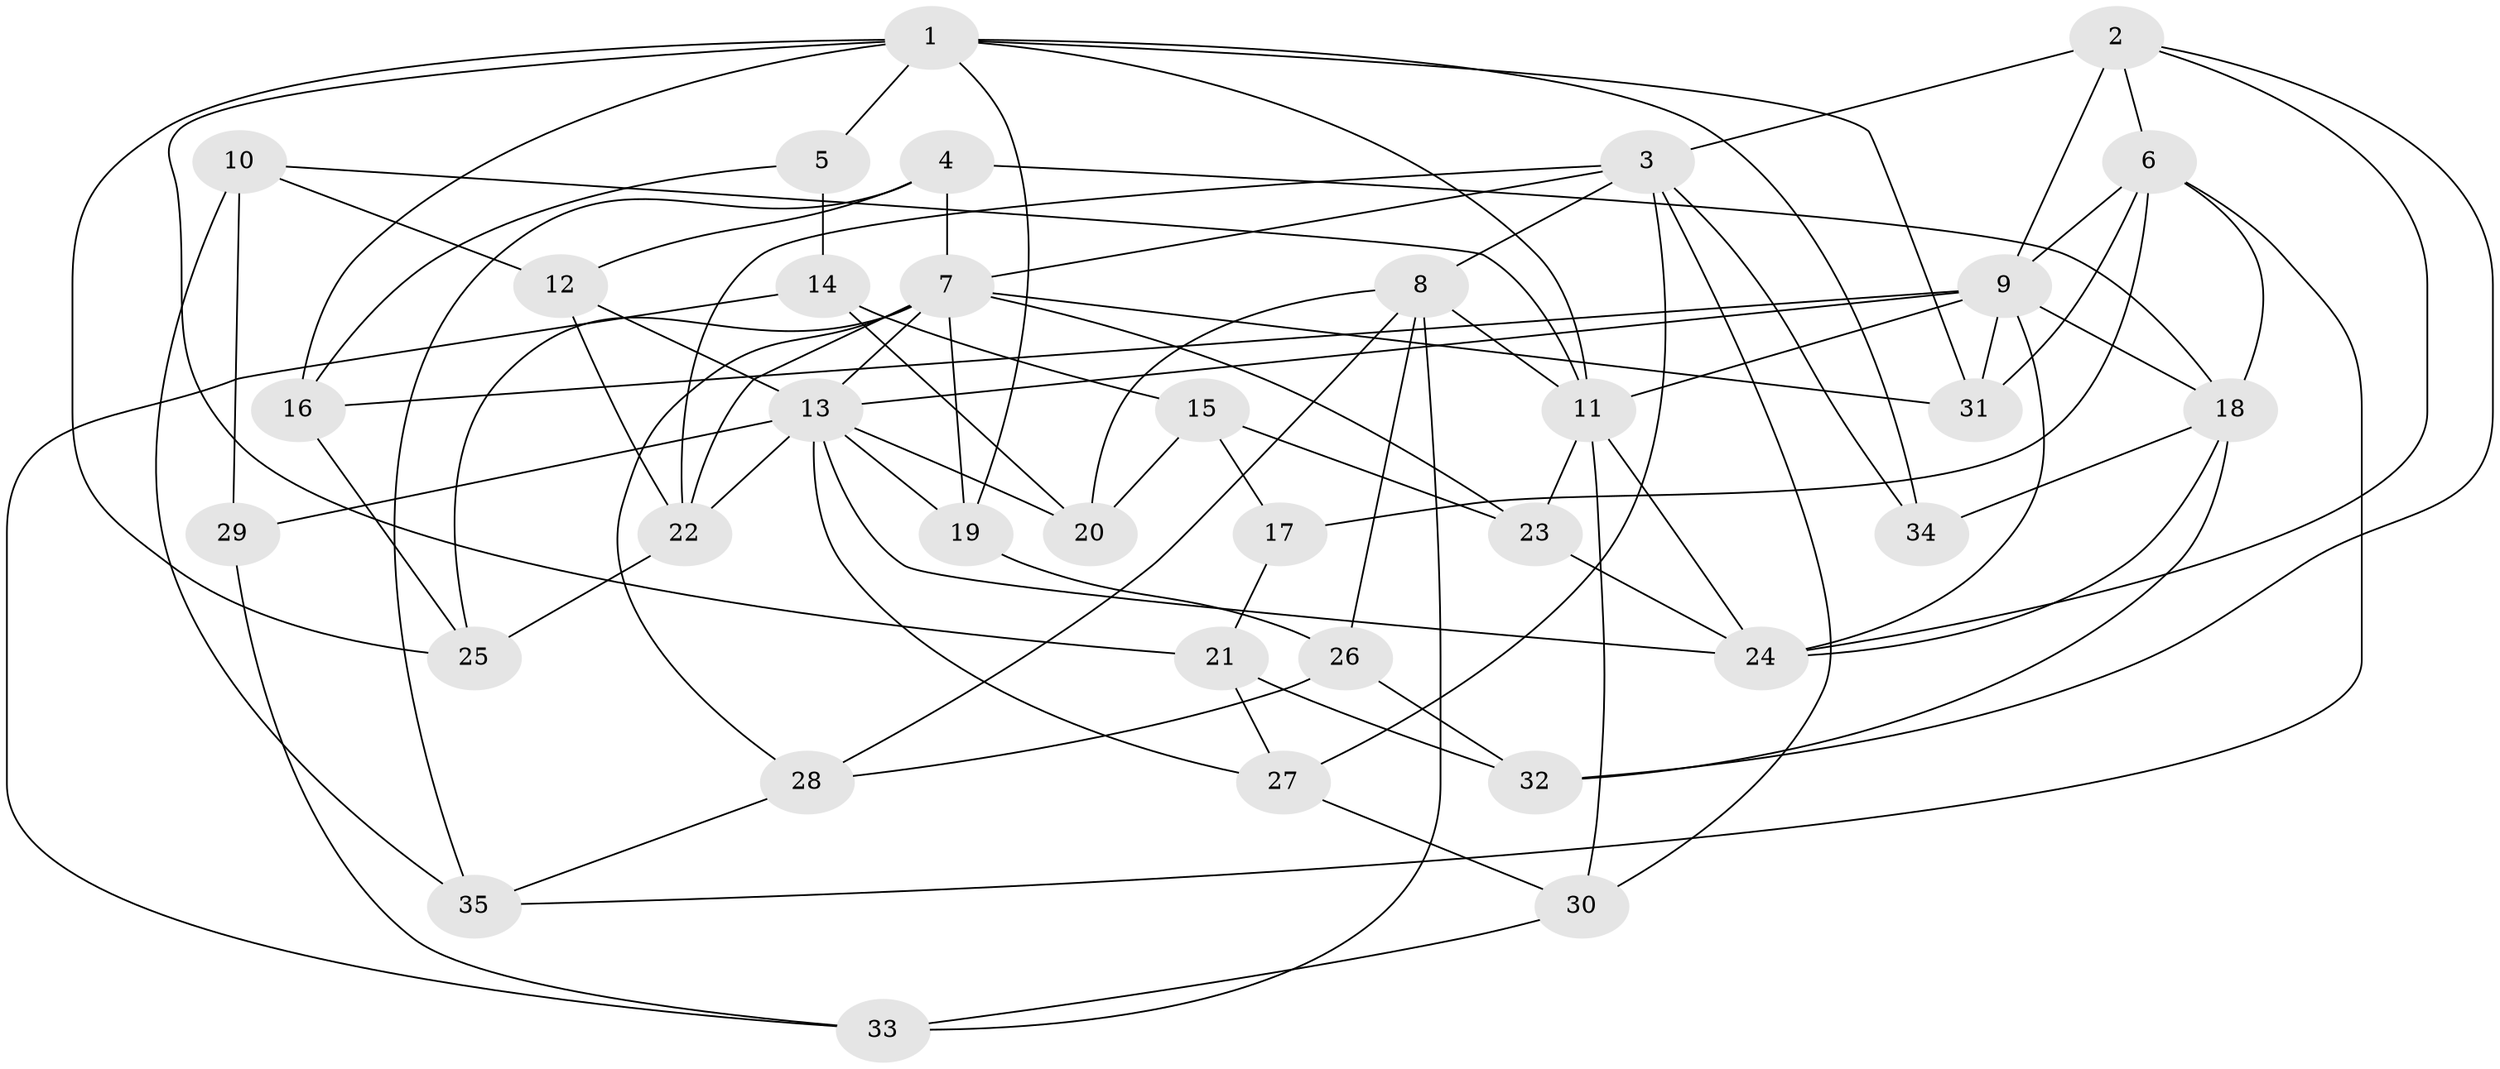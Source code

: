 // original degree distribution, {4: 1.0}
// Generated by graph-tools (version 1.1) at 2025/54/03/04/25 22:54:06]
// undirected, 35 vertices, 85 edges
graph export_dot {
  node [color=gray90,style=filled];
  1;
  2;
  3;
  4;
  5;
  6;
  7;
  8;
  9;
  10;
  11;
  12;
  13;
  14;
  15;
  16;
  17;
  18;
  19;
  20;
  21;
  22;
  23;
  24;
  25;
  26;
  27;
  28;
  29;
  30;
  31;
  32;
  33;
  34;
  35;
  1 -- 5 [weight=2.0];
  1 -- 11 [weight=1.0];
  1 -- 16 [weight=1.0];
  1 -- 19 [weight=1.0];
  1 -- 21 [weight=1.0];
  1 -- 25 [weight=1.0];
  1 -- 31 [weight=1.0];
  1 -- 34 [weight=2.0];
  2 -- 3 [weight=1.0];
  2 -- 6 [weight=1.0];
  2 -- 9 [weight=2.0];
  2 -- 24 [weight=1.0];
  2 -- 32 [weight=1.0];
  3 -- 7 [weight=2.0];
  3 -- 8 [weight=2.0];
  3 -- 22 [weight=2.0];
  3 -- 27 [weight=1.0];
  3 -- 30 [weight=1.0];
  3 -- 34 [weight=1.0];
  4 -- 7 [weight=1.0];
  4 -- 12 [weight=1.0];
  4 -- 18 [weight=1.0];
  4 -- 35 [weight=1.0];
  5 -- 14 [weight=1.0];
  5 -- 16 [weight=1.0];
  6 -- 9 [weight=2.0];
  6 -- 17 [weight=2.0];
  6 -- 18 [weight=1.0];
  6 -- 31 [weight=1.0];
  6 -- 35 [weight=1.0];
  7 -- 13 [weight=1.0];
  7 -- 19 [weight=1.0];
  7 -- 22 [weight=1.0];
  7 -- 23 [weight=3.0];
  7 -- 25 [weight=1.0];
  7 -- 28 [weight=1.0];
  7 -- 31 [weight=1.0];
  8 -- 11 [weight=2.0];
  8 -- 20 [weight=1.0];
  8 -- 26 [weight=1.0];
  8 -- 28 [weight=1.0];
  8 -- 33 [weight=1.0];
  9 -- 11 [weight=1.0];
  9 -- 13 [weight=1.0];
  9 -- 16 [weight=1.0];
  9 -- 18 [weight=3.0];
  9 -- 24 [weight=1.0];
  9 -- 31 [weight=1.0];
  10 -- 11 [weight=1.0];
  10 -- 12 [weight=1.0];
  10 -- 29 [weight=1.0];
  10 -- 35 [weight=1.0];
  11 -- 23 [weight=1.0];
  11 -- 24 [weight=3.0];
  11 -- 30 [weight=1.0];
  12 -- 13 [weight=1.0];
  12 -- 22 [weight=1.0];
  13 -- 19 [weight=1.0];
  13 -- 20 [weight=1.0];
  13 -- 22 [weight=1.0];
  13 -- 24 [weight=1.0];
  13 -- 27 [weight=1.0];
  13 -- 29 [weight=2.0];
  14 -- 15 [weight=1.0];
  14 -- 20 [weight=1.0];
  14 -- 33 [weight=1.0];
  15 -- 17 [weight=1.0];
  15 -- 20 [weight=1.0];
  15 -- 23 [weight=1.0];
  16 -- 25 [weight=1.0];
  17 -- 21 [weight=1.0];
  18 -- 24 [weight=1.0];
  18 -- 32 [weight=1.0];
  18 -- 34 [weight=1.0];
  19 -- 26 [weight=1.0];
  21 -- 27 [weight=1.0];
  21 -- 32 [weight=1.0];
  22 -- 25 [weight=1.0];
  23 -- 24 [weight=1.0];
  26 -- 28 [weight=1.0];
  26 -- 32 [weight=1.0];
  27 -- 30 [weight=1.0];
  28 -- 35 [weight=1.0];
  29 -- 33 [weight=1.0];
  30 -- 33 [weight=1.0];
}
